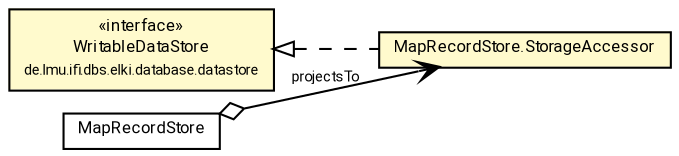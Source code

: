 #!/usr/local/bin/dot
#
# Class diagram 
# Generated by UMLGraph version R5_7_2-60-g0e99a6 (http://www.spinellis.gr/umlgraph/)
#

digraph G {
	graph [fontnames="svg"]
	edge [fontname="Roboto",fontsize=7,labelfontname="Roboto",labelfontsize=7,color="black"];
	node [fontname="Roboto",fontcolor="black",fontsize=8,shape=plaintext,margin=0,width=0,height=0];
	nodesep=0.15;
	ranksep=0.25;
	rankdir=LR;
	// de.lmu.ifi.dbs.elki.database.datastore.WritableDataStore<T>
	c6775718 [label=<<table title="de.lmu.ifi.dbs.elki.database.datastore.WritableDataStore" border="0" cellborder="1" cellspacing="0" cellpadding="2" bgcolor="LemonChiffon" href="../WritableDataStore.html" target="_parent">
		<tr><td><table border="0" cellspacing="0" cellpadding="1">
		<tr><td align="center" balign="center"> &#171;interface&#187; </td></tr>
		<tr><td align="center" balign="center"> <font face="Roboto">WritableDataStore</font> </td></tr>
		<tr><td align="center" balign="center"> <font face="Roboto" point-size="7.0">de.lmu.ifi.dbs.elki.database.datastore</font> </td></tr>
		</table></td></tr>
		</table>>, URL="../WritableDataStore.html"];
	// de.lmu.ifi.dbs.elki.database.datastore.memory.MapRecordStore
	c6775721 [label=<<table title="de.lmu.ifi.dbs.elki.database.datastore.memory.MapRecordStore" border="0" cellborder="1" cellspacing="0" cellpadding="2" href="MapRecordStore.html" target="_parent">
		<tr><td><table border="0" cellspacing="0" cellpadding="1">
		<tr><td align="center" balign="center"> <font face="Roboto">MapRecordStore</font> </td></tr>
		</table></td></tr>
		</table>>, URL="MapRecordStore.html"];
	// de.lmu.ifi.dbs.elki.database.datastore.memory.MapRecordStore.StorageAccessor<T>
	c6775722 [label=<<table title="de.lmu.ifi.dbs.elki.database.datastore.memory.MapRecordStore.StorageAccessor" border="0" cellborder="1" cellspacing="0" cellpadding="2" bgcolor="lemonChiffon" href="MapRecordStore.StorageAccessor.html" target="_parent">
		<tr><td><table border="0" cellspacing="0" cellpadding="1">
		<tr><td align="center" balign="center"> <font face="Roboto">MapRecordStore.StorageAccessor</font> </td></tr>
		</table></td></tr>
		</table>>, URL="MapRecordStore.StorageAccessor.html"];
	// de.lmu.ifi.dbs.elki.database.datastore.memory.MapRecordStore navhas de.lmu.ifi.dbs.elki.database.datastore.memory.MapRecordStore.StorageAccessor<T>
	c6775721 -> c6775722 [arrowhead=open,arrowtail=ediamond,dir=both,weight=3,label="projectsTo"];
	// de.lmu.ifi.dbs.elki.database.datastore.memory.MapRecordStore.StorageAccessor<T> implements de.lmu.ifi.dbs.elki.database.datastore.WritableDataStore<T>
	c6775718 -> c6775722 [arrowtail=empty,style=dashed,dir=back,weight=9];
}

